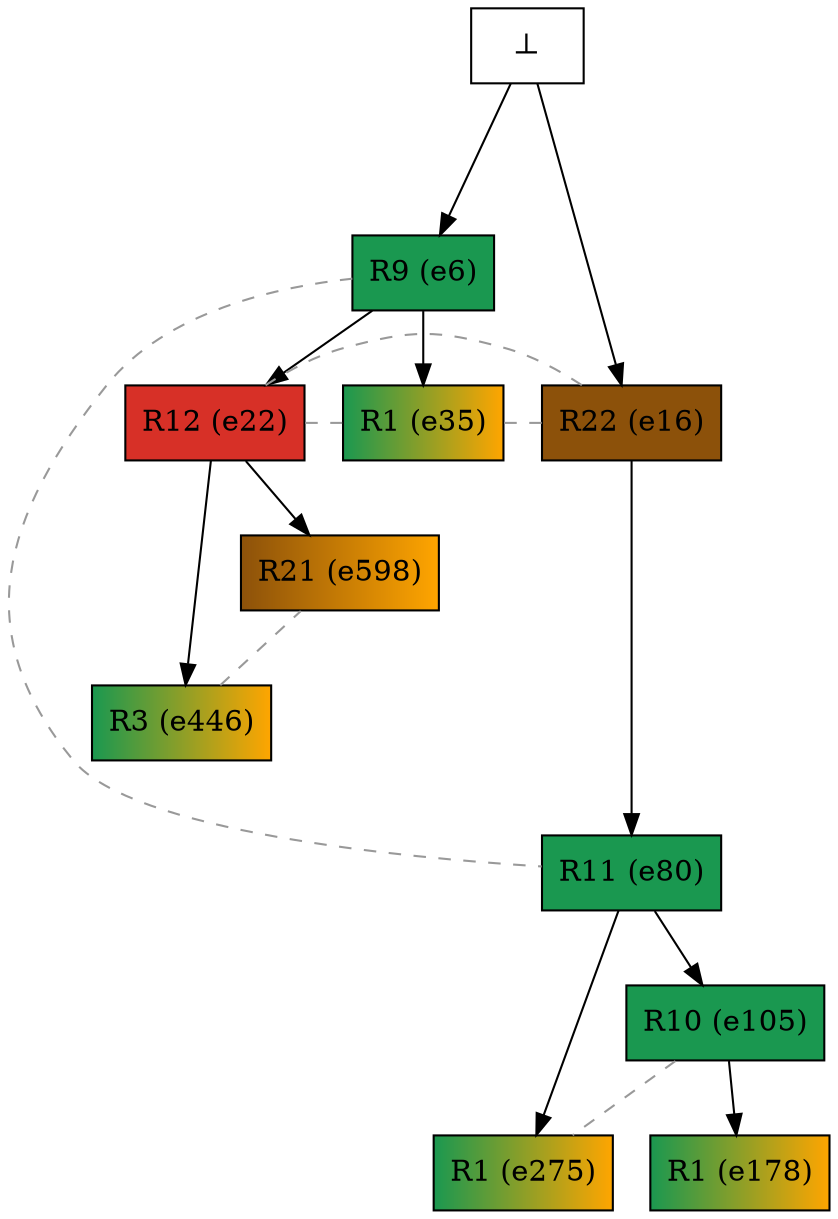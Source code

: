 digraph test {

//conflicts
  e6 -> e80 [arrowhead=none color=gray60 style=dashed constraint=false];
  e16 -> e22 [arrowhead=none color=gray60 style=dashed constraint=false];
  e16 -> e35 [arrowhead=none color=gray60 style=dashed constraint=false];
  e22 -> e35 [arrowhead=none color=gray60 style=dashed constraint=false];
  e105 -> e275 [arrowhead=none color=gray60 style=dashed constraint=false];
  e446 -> e598 [arrowhead=none color=gray60 style=dashed constraint=false];

  e6 -> e35 [minlen=1];
  e105 -> e178 [minlen=1];
  e80 -> e105 [minlen=1];
  e16 -> e80 [minlen=3];
  e80 -> e275 [minlen=2];
  e22 -> e446 [minlen=2];
  e6 -> e22 [minlen=1];
  e22 -> e598 [minlen=1];
  e0 -> e6 [minlen=2];
  e0 -> e16 [minlen=3];

  e6 [color="black" fillcolor="#1a9850:#1a9850" label="R9 (e6)" shape=box style=filled];
  e16 [color="black" fillcolor="#8c510a:#8c510a" label="R22 (e16)" shape=box style=filled];
  e22 [color="black" fillcolor="#d73027:#d73027" label="R12 (e22)" shape=box style=filled];
  e35 [color="black" fillcolor="#1a9850:orange" label="R1 (e35)" shape=box style=filled];
  e80 [color="black" fillcolor="#1a9850:#1a9850" label="R11 (e80)" shape=box style=filled];
  e105 [color="black" fillcolor="#1a9850:#1a9850" label="R10 (e105)" shape=box style=filled];
  e178 [color="black" fillcolor="#1a9850:orange" label="R1 (e178)" shape=box style=filled];
  e275 [color="black" fillcolor="#1a9850:orange" label="R1 (e275)" shape=box style=filled];
  e446 [color="black" fillcolor="#1a9850:orange" label="R3 (e446)" shape=box style=filled];
  e598 [color="black" fillcolor="#8c510a:orange" label="R21 (e598)" shape=box style=filled];
  e0 [fillcolor="white" label="⊥" shape=box style=filled];
}
